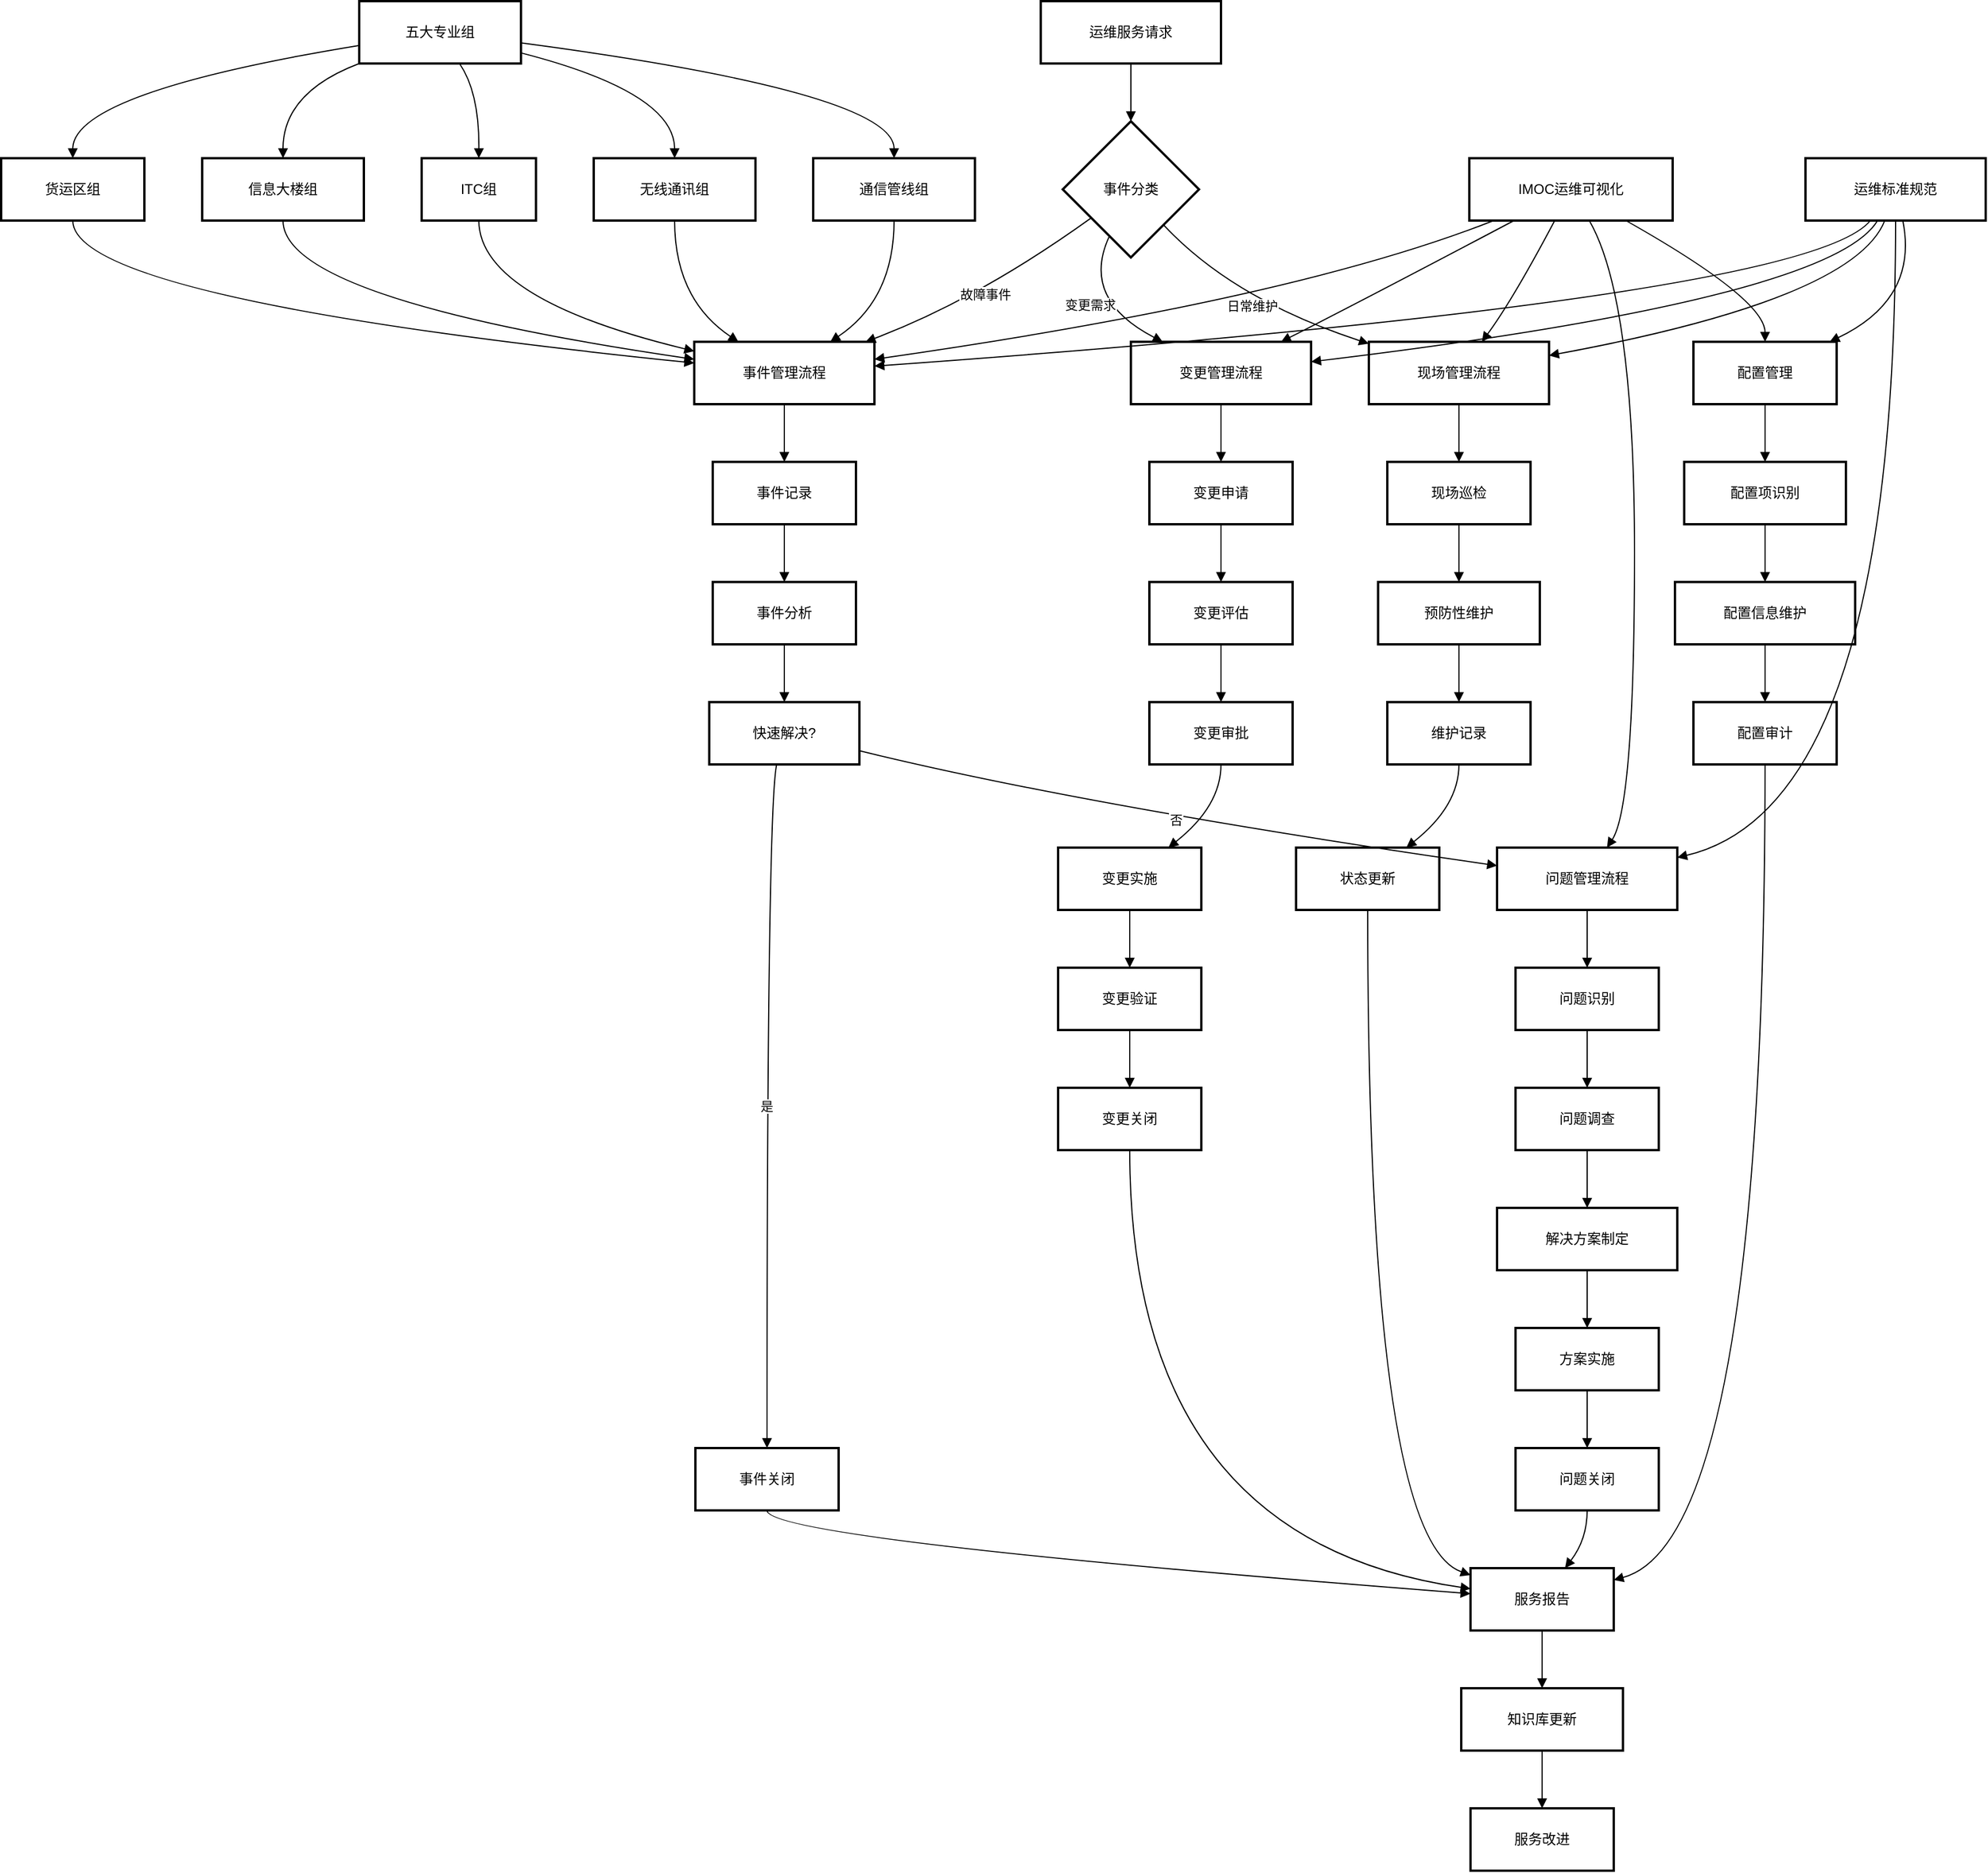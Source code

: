<mxfile version="28.1.0">
  <diagram name="第 1 页" id="DILFKPeZW6VBNe2MMAgT">
    <mxGraphModel dx="1066" dy="705" grid="1" gridSize="10" guides="1" tooltips="1" connect="1" arrows="1" fold="1" page="1" pageScale="1" pageWidth="827" pageHeight="1169" math="0" shadow="0">
      <root>
        <mxCell id="0" />
        <mxCell id="1" parent="0" />
        <mxCell id="h45MkuibeSGPcNOXhlWu-1" value="运维服务请求" style="whiteSpace=wrap;strokeWidth=2;" parent="1" vertex="1">
          <mxGeometry x="920" y="20" width="156" height="54" as="geometry" />
        </mxCell>
        <mxCell id="h45MkuibeSGPcNOXhlWu-2" value="事件分类" style="rhombus;strokeWidth=2;whiteSpace=wrap;" parent="1" vertex="1">
          <mxGeometry x="939" y="124" width="118" height="118" as="geometry" />
        </mxCell>
        <mxCell id="h45MkuibeSGPcNOXhlWu-3" value="事件管理流程" style="whiteSpace=wrap;strokeWidth=2;" parent="1" vertex="1">
          <mxGeometry x="620" y="315" width="156" height="54" as="geometry" />
        </mxCell>
        <mxCell id="h45MkuibeSGPcNOXhlWu-4" value="变更管理流程" style="whiteSpace=wrap;strokeWidth=2;" parent="1" vertex="1">
          <mxGeometry x="998" y="315" width="156" height="54" as="geometry" />
        </mxCell>
        <mxCell id="h45MkuibeSGPcNOXhlWu-5" value="现场管理流程" style="whiteSpace=wrap;strokeWidth=2;" parent="1" vertex="1">
          <mxGeometry x="1204" y="315" width="156" height="54" as="geometry" />
        </mxCell>
        <mxCell id="h45MkuibeSGPcNOXhlWu-6" value="事件记录" style="whiteSpace=wrap;strokeWidth=2;" parent="1" vertex="1">
          <mxGeometry x="636" y="419" width="124" height="54" as="geometry" />
        </mxCell>
        <mxCell id="h45MkuibeSGPcNOXhlWu-7" value="事件分析" style="whiteSpace=wrap;strokeWidth=2;" parent="1" vertex="1">
          <mxGeometry x="636" y="523" width="124" height="54" as="geometry" />
        </mxCell>
        <mxCell id="h45MkuibeSGPcNOXhlWu-8" value="快速解决?" style="whiteSpace=wrap;strokeWidth=2;" parent="1" vertex="1">
          <mxGeometry x="633" y="627" width="130" height="54" as="geometry" />
        </mxCell>
        <mxCell id="h45MkuibeSGPcNOXhlWu-9" value="事件关闭" style="whiteSpace=wrap;strokeWidth=2;" parent="1" vertex="1">
          <mxGeometry x="621" y="1273" width="124" height="54" as="geometry" />
        </mxCell>
        <mxCell id="h45MkuibeSGPcNOXhlWu-10" value="问题管理流程" style="whiteSpace=wrap;strokeWidth=2;" parent="1" vertex="1">
          <mxGeometry x="1315" y="753" width="156" height="54" as="geometry" />
        </mxCell>
        <mxCell id="h45MkuibeSGPcNOXhlWu-11" value="问题识别" style="whiteSpace=wrap;strokeWidth=2;" parent="1" vertex="1">
          <mxGeometry x="1331" y="857" width="124" height="54" as="geometry" />
        </mxCell>
        <mxCell id="h45MkuibeSGPcNOXhlWu-12" value="问题调查" style="whiteSpace=wrap;strokeWidth=2;" parent="1" vertex="1">
          <mxGeometry x="1331" y="961" width="124" height="54" as="geometry" />
        </mxCell>
        <mxCell id="h45MkuibeSGPcNOXhlWu-13" value="解决方案制定" style="whiteSpace=wrap;strokeWidth=2;" parent="1" vertex="1">
          <mxGeometry x="1315" y="1065" width="156" height="54" as="geometry" />
        </mxCell>
        <mxCell id="h45MkuibeSGPcNOXhlWu-14" value="方案实施" style="whiteSpace=wrap;strokeWidth=2;" parent="1" vertex="1">
          <mxGeometry x="1331" y="1169" width="124" height="54" as="geometry" />
        </mxCell>
        <mxCell id="h45MkuibeSGPcNOXhlWu-15" value="问题关闭" style="whiteSpace=wrap;strokeWidth=2;" parent="1" vertex="1">
          <mxGeometry x="1331" y="1273" width="124" height="54" as="geometry" />
        </mxCell>
        <mxCell id="h45MkuibeSGPcNOXhlWu-16" value="变更申请" style="whiteSpace=wrap;strokeWidth=2;" parent="1" vertex="1">
          <mxGeometry x="1014" y="419" width="124" height="54" as="geometry" />
        </mxCell>
        <mxCell id="h45MkuibeSGPcNOXhlWu-17" value="变更评估" style="whiteSpace=wrap;strokeWidth=2;" parent="1" vertex="1">
          <mxGeometry x="1014" y="523" width="124" height="54" as="geometry" />
        </mxCell>
        <mxCell id="h45MkuibeSGPcNOXhlWu-18" value="变更审批" style="whiteSpace=wrap;strokeWidth=2;" parent="1" vertex="1">
          <mxGeometry x="1014" y="627" width="124" height="54" as="geometry" />
        </mxCell>
        <mxCell id="h45MkuibeSGPcNOXhlWu-19" value="变更实施" style="whiteSpace=wrap;strokeWidth=2;" parent="1" vertex="1">
          <mxGeometry x="935" y="753" width="124" height="54" as="geometry" />
        </mxCell>
        <mxCell id="h45MkuibeSGPcNOXhlWu-20" value="变更验证" style="whiteSpace=wrap;strokeWidth=2;" parent="1" vertex="1">
          <mxGeometry x="935" y="857" width="124" height="54" as="geometry" />
        </mxCell>
        <mxCell id="h45MkuibeSGPcNOXhlWu-21" value="变更关闭" style="whiteSpace=wrap;strokeWidth=2;" parent="1" vertex="1">
          <mxGeometry x="935" y="961" width="124" height="54" as="geometry" />
        </mxCell>
        <mxCell id="h45MkuibeSGPcNOXhlWu-22" value="现场巡检" style="whiteSpace=wrap;strokeWidth=2;" parent="1" vertex="1">
          <mxGeometry x="1220" y="419" width="124" height="54" as="geometry" />
        </mxCell>
        <mxCell id="h45MkuibeSGPcNOXhlWu-23" value="预防性维护" style="whiteSpace=wrap;strokeWidth=2;" parent="1" vertex="1">
          <mxGeometry x="1212" y="523" width="140" height="54" as="geometry" />
        </mxCell>
        <mxCell id="h45MkuibeSGPcNOXhlWu-24" value="维护记录" style="whiteSpace=wrap;strokeWidth=2;" parent="1" vertex="1">
          <mxGeometry x="1220" y="627" width="124" height="54" as="geometry" />
        </mxCell>
        <mxCell id="h45MkuibeSGPcNOXhlWu-25" value="状态更新" style="whiteSpace=wrap;strokeWidth=2;" parent="1" vertex="1">
          <mxGeometry x="1141" y="753" width="124" height="54" as="geometry" />
        </mxCell>
        <mxCell id="h45MkuibeSGPcNOXhlWu-26" value="配置管理" style="whiteSpace=wrap;strokeWidth=2;" parent="1" vertex="1">
          <mxGeometry x="1485" y="315" width="124" height="54" as="geometry" />
        </mxCell>
        <mxCell id="h45MkuibeSGPcNOXhlWu-27" value="配置项识别" style="whiteSpace=wrap;strokeWidth=2;" parent="1" vertex="1">
          <mxGeometry x="1477" y="419" width="140" height="54" as="geometry" />
        </mxCell>
        <mxCell id="h45MkuibeSGPcNOXhlWu-28" value="配置信息维护" style="whiteSpace=wrap;strokeWidth=2;" parent="1" vertex="1">
          <mxGeometry x="1469" y="523" width="156" height="54" as="geometry" />
        </mxCell>
        <mxCell id="h45MkuibeSGPcNOXhlWu-29" value="配置审计" style="whiteSpace=wrap;strokeWidth=2;" parent="1" vertex="1">
          <mxGeometry x="1485" y="627" width="124" height="54" as="geometry" />
        </mxCell>
        <mxCell id="h45MkuibeSGPcNOXhlWu-30" value="服务报告" style="whiteSpace=wrap;strokeWidth=2;" parent="1" vertex="1">
          <mxGeometry x="1292" y="1377" width="124" height="54" as="geometry" />
        </mxCell>
        <mxCell id="h45MkuibeSGPcNOXhlWu-31" value="知识库更新" style="whiteSpace=wrap;strokeWidth=2;" parent="1" vertex="1">
          <mxGeometry x="1284" y="1481" width="140" height="54" as="geometry" />
        </mxCell>
        <mxCell id="h45MkuibeSGPcNOXhlWu-32" value="服务改进" style="whiteSpace=wrap;strokeWidth=2;" parent="1" vertex="1">
          <mxGeometry x="1292" y="1585" width="124" height="54" as="geometry" />
        </mxCell>
        <mxCell id="h45MkuibeSGPcNOXhlWu-33" value="五大专业组" style="whiteSpace=wrap;strokeWidth=2;" parent="1" vertex="1">
          <mxGeometry x="330" y="20" width="140" height="54" as="geometry" />
        </mxCell>
        <mxCell id="h45MkuibeSGPcNOXhlWu-34" value="货运区组" style="whiteSpace=wrap;strokeWidth=2;" parent="1" vertex="1">
          <mxGeometry x="20" y="156" width="124" height="54" as="geometry" />
        </mxCell>
        <mxCell id="h45MkuibeSGPcNOXhlWu-35" value="信息大楼组" style="whiteSpace=wrap;strokeWidth=2;" parent="1" vertex="1">
          <mxGeometry x="194" y="156" width="140" height="54" as="geometry" />
        </mxCell>
        <mxCell id="h45MkuibeSGPcNOXhlWu-36" value="ITC组" style="whiteSpace=wrap;strokeWidth=2;" parent="1" vertex="1">
          <mxGeometry x="384" y="156" width="99" height="54" as="geometry" />
        </mxCell>
        <mxCell id="h45MkuibeSGPcNOXhlWu-37" value="无线通讯组" style="whiteSpace=wrap;strokeWidth=2;" parent="1" vertex="1">
          <mxGeometry x="533" y="156" width="140" height="54" as="geometry" />
        </mxCell>
        <mxCell id="h45MkuibeSGPcNOXhlWu-38" value="通信管线组" style="whiteSpace=wrap;strokeWidth=2;" parent="1" vertex="1">
          <mxGeometry x="723" y="156" width="140" height="54" as="geometry" />
        </mxCell>
        <mxCell id="h45MkuibeSGPcNOXhlWu-39" value="IMOC运维可视化" style="whiteSpace=wrap;strokeWidth=2;" parent="1" vertex="1">
          <mxGeometry x="1291" y="156" width="176" height="54" as="geometry" />
        </mxCell>
        <mxCell id="h45MkuibeSGPcNOXhlWu-40" value="运维标准规范" style="whiteSpace=wrap;strokeWidth=2;" parent="1" vertex="1">
          <mxGeometry x="1582" y="156" width="156" height="54" as="geometry" />
        </mxCell>
        <mxCell id="h45MkuibeSGPcNOXhlWu-41" value="" style="curved=1;startArrow=none;endArrow=block;exitX=0.5;exitY=1;entryX=0.5;entryY=0;rounded=0;" parent="1" source="h45MkuibeSGPcNOXhlWu-1" target="h45MkuibeSGPcNOXhlWu-2" edge="1">
          <mxGeometry relative="1" as="geometry">
            <Array as="points" />
          </mxGeometry>
        </mxCell>
        <mxCell id="h45MkuibeSGPcNOXhlWu-42" value="故障事件" style="curved=1;startArrow=none;endArrow=block;exitX=0;exitY=0.86;entryX=0.96;entryY=-0.01;rounded=0;" parent="1" source="h45MkuibeSGPcNOXhlWu-2" target="h45MkuibeSGPcNOXhlWu-3" edge="1">
          <mxGeometry relative="1" as="geometry">
            <Array as="points">
              <mxPoint x="866" y="278" />
            </Array>
          </mxGeometry>
        </mxCell>
        <mxCell id="h45MkuibeSGPcNOXhlWu-43" value="变更需求" style="curved=1;startArrow=none;endArrow=block;exitX=0.27;exitY=1;entryX=0.17;entryY=-0.01;rounded=0;" parent="1" source="h45MkuibeSGPcNOXhlWu-2" target="h45MkuibeSGPcNOXhlWu-4" edge="1">
          <mxGeometry relative="1" as="geometry">
            <Array as="points">
              <mxPoint x="954" y="278" />
            </Array>
          </mxGeometry>
        </mxCell>
        <mxCell id="h45MkuibeSGPcNOXhlWu-44" value="日常维护" style="curved=1;startArrow=none;endArrow=block;exitX=0.96;exitY=1;entryX=0;entryY=0.03;rounded=0;" parent="1" source="h45MkuibeSGPcNOXhlWu-2" target="h45MkuibeSGPcNOXhlWu-5" edge="1">
          <mxGeometry relative="1" as="geometry">
            <Array as="points">
              <mxPoint x="1086" y="278" />
            </Array>
          </mxGeometry>
        </mxCell>
        <mxCell id="h45MkuibeSGPcNOXhlWu-45" value="" style="curved=1;startArrow=none;endArrow=block;exitX=0.5;exitY=0.99;entryX=0.5;entryY=-0.01;rounded=0;" parent="1" source="h45MkuibeSGPcNOXhlWu-3" target="h45MkuibeSGPcNOXhlWu-6" edge="1">
          <mxGeometry relative="1" as="geometry">
            <Array as="points" />
          </mxGeometry>
        </mxCell>
        <mxCell id="h45MkuibeSGPcNOXhlWu-46" value="" style="curved=1;startArrow=none;endArrow=block;exitX=0.5;exitY=0.99;entryX=0.5;entryY=-0.01;rounded=0;" parent="1" source="h45MkuibeSGPcNOXhlWu-6" target="h45MkuibeSGPcNOXhlWu-7" edge="1">
          <mxGeometry relative="1" as="geometry">
            <Array as="points" />
          </mxGeometry>
        </mxCell>
        <mxCell id="h45MkuibeSGPcNOXhlWu-47" value="" style="curved=1;startArrow=none;endArrow=block;exitX=0.5;exitY=0.99;entryX=0.5;entryY=-0.01;rounded=0;" parent="1" source="h45MkuibeSGPcNOXhlWu-7" target="h45MkuibeSGPcNOXhlWu-8" edge="1">
          <mxGeometry relative="1" as="geometry">
            <Array as="points" />
          </mxGeometry>
        </mxCell>
        <mxCell id="h45MkuibeSGPcNOXhlWu-48" value="是" style="curved=1;startArrow=none;endArrow=block;exitX=0.45;exitY=0.99;entryX=0.5;entryY=0;rounded=0;" parent="1" source="h45MkuibeSGPcNOXhlWu-8" target="h45MkuibeSGPcNOXhlWu-9" edge="1">
          <mxGeometry relative="1" as="geometry">
            <Array as="points">
              <mxPoint x="683" y="717" />
            </Array>
          </mxGeometry>
        </mxCell>
        <mxCell id="h45MkuibeSGPcNOXhlWu-49" value="否" style="curved=1;startArrow=none;endArrow=block;exitX=1;exitY=0.78;entryX=0;entryY=0.29;rounded=0;" parent="1" source="h45MkuibeSGPcNOXhlWu-8" target="h45MkuibeSGPcNOXhlWu-10" edge="1">
          <mxGeometry relative="1" as="geometry">
            <Array as="points">
              <mxPoint x="958" y="717" />
            </Array>
          </mxGeometry>
        </mxCell>
        <mxCell id="h45MkuibeSGPcNOXhlWu-50" value="" style="curved=1;startArrow=none;endArrow=block;exitX=0.5;exitY=1;entryX=0.5;entryY=0;rounded=0;" parent="1" source="h45MkuibeSGPcNOXhlWu-10" target="h45MkuibeSGPcNOXhlWu-11" edge="1">
          <mxGeometry relative="1" as="geometry">
            <Array as="points" />
          </mxGeometry>
        </mxCell>
        <mxCell id="h45MkuibeSGPcNOXhlWu-51" value="" style="curved=1;startArrow=none;endArrow=block;exitX=0.5;exitY=1;entryX=0.5;entryY=0;rounded=0;" parent="1" source="h45MkuibeSGPcNOXhlWu-11" target="h45MkuibeSGPcNOXhlWu-12" edge="1">
          <mxGeometry relative="1" as="geometry">
            <Array as="points" />
          </mxGeometry>
        </mxCell>
        <mxCell id="h45MkuibeSGPcNOXhlWu-52" value="" style="curved=1;startArrow=none;endArrow=block;exitX=0.5;exitY=1;entryX=0.5;entryY=0;rounded=0;" parent="1" source="h45MkuibeSGPcNOXhlWu-12" target="h45MkuibeSGPcNOXhlWu-13" edge="1">
          <mxGeometry relative="1" as="geometry">
            <Array as="points" />
          </mxGeometry>
        </mxCell>
        <mxCell id="h45MkuibeSGPcNOXhlWu-53" value="" style="curved=1;startArrow=none;endArrow=block;exitX=0.5;exitY=1;entryX=0.5;entryY=0;rounded=0;" parent="1" source="h45MkuibeSGPcNOXhlWu-13" target="h45MkuibeSGPcNOXhlWu-14" edge="1">
          <mxGeometry relative="1" as="geometry">
            <Array as="points" />
          </mxGeometry>
        </mxCell>
        <mxCell id="h45MkuibeSGPcNOXhlWu-54" value="" style="curved=1;startArrow=none;endArrow=block;exitX=0.5;exitY=1;entryX=0.5;entryY=0;rounded=0;" parent="1" source="h45MkuibeSGPcNOXhlWu-14" target="h45MkuibeSGPcNOXhlWu-15" edge="1">
          <mxGeometry relative="1" as="geometry">
            <Array as="points" />
          </mxGeometry>
        </mxCell>
        <mxCell id="h45MkuibeSGPcNOXhlWu-55" value="" style="curved=1;startArrow=none;endArrow=block;exitX=0.5;exitY=0.99;entryX=0.5;entryY=-0.01;rounded=0;" parent="1" source="h45MkuibeSGPcNOXhlWu-4" target="h45MkuibeSGPcNOXhlWu-16" edge="1">
          <mxGeometry relative="1" as="geometry">
            <Array as="points" />
          </mxGeometry>
        </mxCell>
        <mxCell id="h45MkuibeSGPcNOXhlWu-56" value="" style="curved=1;startArrow=none;endArrow=block;exitX=0.5;exitY=0.99;entryX=0.5;entryY=-0.01;rounded=0;" parent="1" source="h45MkuibeSGPcNOXhlWu-16" target="h45MkuibeSGPcNOXhlWu-17" edge="1">
          <mxGeometry relative="1" as="geometry">
            <Array as="points" />
          </mxGeometry>
        </mxCell>
        <mxCell id="h45MkuibeSGPcNOXhlWu-57" value="" style="curved=1;startArrow=none;endArrow=block;exitX=0.5;exitY=0.99;entryX=0.5;entryY=-0.01;rounded=0;" parent="1" source="h45MkuibeSGPcNOXhlWu-17" target="h45MkuibeSGPcNOXhlWu-18" edge="1">
          <mxGeometry relative="1" as="geometry">
            <Array as="points" />
          </mxGeometry>
        </mxCell>
        <mxCell id="h45MkuibeSGPcNOXhlWu-58" value="" style="curved=1;startArrow=none;endArrow=block;exitX=0.5;exitY=0.99;entryX=0.77;entryY=0;rounded=0;" parent="1" source="h45MkuibeSGPcNOXhlWu-18" target="h45MkuibeSGPcNOXhlWu-19" edge="1">
          <mxGeometry relative="1" as="geometry">
            <Array as="points">
              <mxPoint x="1076" y="717" />
            </Array>
          </mxGeometry>
        </mxCell>
        <mxCell id="h45MkuibeSGPcNOXhlWu-59" value="" style="curved=1;startArrow=none;endArrow=block;exitX=0.5;exitY=1;entryX=0.5;entryY=0;rounded=0;" parent="1" source="h45MkuibeSGPcNOXhlWu-19" target="h45MkuibeSGPcNOXhlWu-20" edge="1">
          <mxGeometry relative="1" as="geometry">
            <Array as="points" />
          </mxGeometry>
        </mxCell>
        <mxCell id="h45MkuibeSGPcNOXhlWu-60" value="" style="curved=1;startArrow=none;endArrow=block;exitX=0.5;exitY=1;entryX=0.5;entryY=0;rounded=0;" parent="1" source="h45MkuibeSGPcNOXhlWu-20" target="h45MkuibeSGPcNOXhlWu-21" edge="1">
          <mxGeometry relative="1" as="geometry">
            <Array as="points" />
          </mxGeometry>
        </mxCell>
        <mxCell id="h45MkuibeSGPcNOXhlWu-61" value="" style="curved=1;startArrow=none;endArrow=block;exitX=0.5;exitY=0.99;entryX=0.5;entryY=-0.01;rounded=0;" parent="1" source="h45MkuibeSGPcNOXhlWu-5" target="h45MkuibeSGPcNOXhlWu-22" edge="1">
          <mxGeometry relative="1" as="geometry">
            <Array as="points" />
          </mxGeometry>
        </mxCell>
        <mxCell id="h45MkuibeSGPcNOXhlWu-62" value="" style="curved=1;startArrow=none;endArrow=block;exitX=0.5;exitY=0.99;entryX=0.5;entryY=-0.01;rounded=0;" parent="1" source="h45MkuibeSGPcNOXhlWu-22" target="h45MkuibeSGPcNOXhlWu-23" edge="1">
          <mxGeometry relative="1" as="geometry">
            <Array as="points" />
          </mxGeometry>
        </mxCell>
        <mxCell id="h45MkuibeSGPcNOXhlWu-63" value="" style="curved=1;startArrow=none;endArrow=block;exitX=0.5;exitY=0.99;entryX=0.5;entryY=-0.01;rounded=0;" parent="1" source="h45MkuibeSGPcNOXhlWu-23" target="h45MkuibeSGPcNOXhlWu-24" edge="1">
          <mxGeometry relative="1" as="geometry">
            <Array as="points" />
          </mxGeometry>
        </mxCell>
        <mxCell id="h45MkuibeSGPcNOXhlWu-64" value="" style="curved=1;startArrow=none;endArrow=block;exitX=0.5;exitY=0.99;entryX=0.77;entryY=0;rounded=0;" parent="1" source="h45MkuibeSGPcNOXhlWu-24" target="h45MkuibeSGPcNOXhlWu-25" edge="1">
          <mxGeometry relative="1" as="geometry">
            <Array as="points">
              <mxPoint x="1282" y="717" />
            </Array>
          </mxGeometry>
        </mxCell>
        <mxCell id="h45MkuibeSGPcNOXhlWu-65" value="" style="curved=1;startArrow=none;endArrow=block;exitX=0.5;exitY=0.99;entryX=0.5;entryY=-0.01;rounded=0;" parent="1" source="h45MkuibeSGPcNOXhlWu-26" target="h45MkuibeSGPcNOXhlWu-27" edge="1">
          <mxGeometry relative="1" as="geometry">
            <Array as="points" />
          </mxGeometry>
        </mxCell>
        <mxCell id="h45MkuibeSGPcNOXhlWu-66" value="" style="curved=1;startArrow=none;endArrow=block;exitX=0.5;exitY=0.99;entryX=0.5;entryY=-0.01;rounded=0;" parent="1" source="h45MkuibeSGPcNOXhlWu-27" target="h45MkuibeSGPcNOXhlWu-28" edge="1">
          <mxGeometry relative="1" as="geometry">
            <Array as="points" />
          </mxGeometry>
        </mxCell>
        <mxCell id="h45MkuibeSGPcNOXhlWu-67" value="" style="curved=1;startArrow=none;endArrow=block;exitX=0.5;exitY=0.99;entryX=0.5;entryY=-0.01;rounded=0;" parent="1" source="h45MkuibeSGPcNOXhlWu-28" target="h45MkuibeSGPcNOXhlWu-29" edge="1">
          <mxGeometry relative="1" as="geometry">
            <Array as="points" />
          </mxGeometry>
        </mxCell>
        <mxCell id="h45MkuibeSGPcNOXhlWu-68" value="" style="curved=1;startArrow=none;endArrow=block;exitX=0.5;exitY=1;entryX=0;entryY=0.41;rounded=0;" parent="1" source="h45MkuibeSGPcNOXhlWu-9" target="h45MkuibeSGPcNOXhlWu-30" edge="1">
          <mxGeometry relative="1" as="geometry">
            <Array as="points">
              <mxPoint x="683" y="1352" />
            </Array>
          </mxGeometry>
        </mxCell>
        <mxCell id="h45MkuibeSGPcNOXhlWu-69" value="" style="curved=1;startArrow=none;endArrow=block;exitX=0.5;exitY=1;entryX=0.66;entryY=0;rounded=0;" parent="1" source="h45MkuibeSGPcNOXhlWu-15" target="h45MkuibeSGPcNOXhlWu-30" edge="1">
          <mxGeometry relative="1" as="geometry">
            <Array as="points">
              <mxPoint x="1393" y="1352" />
            </Array>
          </mxGeometry>
        </mxCell>
        <mxCell id="h45MkuibeSGPcNOXhlWu-70" value="" style="curved=1;startArrow=none;endArrow=block;exitX=0.5;exitY=1;entryX=0;entryY=0.33;rounded=0;" parent="1" source="h45MkuibeSGPcNOXhlWu-21" target="h45MkuibeSGPcNOXhlWu-30" edge="1">
          <mxGeometry relative="1" as="geometry">
            <Array as="points">
              <mxPoint x="997" y="1352" />
            </Array>
          </mxGeometry>
        </mxCell>
        <mxCell id="h45MkuibeSGPcNOXhlWu-71" value="" style="curved=1;startArrow=none;endArrow=block;exitX=0.5;exitY=1;entryX=0;entryY=0.11;rounded=0;" parent="1" source="h45MkuibeSGPcNOXhlWu-25" target="h45MkuibeSGPcNOXhlWu-30" edge="1">
          <mxGeometry relative="1" as="geometry">
            <Array as="points">
              <mxPoint x="1203" y="1352" />
            </Array>
          </mxGeometry>
        </mxCell>
        <mxCell id="h45MkuibeSGPcNOXhlWu-72" value="" style="curved=1;startArrow=none;endArrow=block;exitX=0.5;exitY=0.99;entryX=1;entryY=0.19;rounded=0;" parent="1" source="h45MkuibeSGPcNOXhlWu-29" target="h45MkuibeSGPcNOXhlWu-30" edge="1">
          <mxGeometry relative="1" as="geometry">
            <Array as="points">
              <mxPoint x="1547" y="1352" />
            </Array>
          </mxGeometry>
        </mxCell>
        <mxCell id="h45MkuibeSGPcNOXhlWu-73" value="" style="curved=1;startArrow=none;endArrow=block;exitX=0.5;exitY=1;entryX=0.5;entryY=0;rounded=0;" parent="1" source="h45MkuibeSGPcNOXhlWu-30" target="h45MkuibeSGPcNOXhlWu-31" edge="1">
          <mxGeometry relative="1" as="geometry">
            <Array as="points" />
          </mxGeometry>
        </mxCell>
        <mxCell id="h45MkuibeSGPcNOXhlWu-74" value="" style="curved=1;startArrow=none;endArrow=block;exitX=0.5;exitY=1;entryX=0.5;entryY=0;rounded=0;" parent="1" source="h45MkuibeSGPcNOXhlWu-31" target="h45MkuibeSGPcNOXhlWu-32" edge="1">
          <mxGeometry relative="1" as="geometry">
            <Array as="points" />
          </mxGeometry>
        </mxCell>
        <mxCell id="h45MkuibeSGPcNOXhlWu-75" value="" style="curved=1;startArrow=none;endArrow=block;exitX=0;exitY=0.71;entryX=0.5;entryY=0;rounded=0;" parent="1" source="h45MkuibeSGPcNOXhlWu-33" target="h45MkuibeSGPcNOXhlWu-34" edge="1">
          <mxGeometry relative="1" as="geometry">
            <Array as="points">
              <mxPoint x="82" y="99" />
            </Array>
          </mxGeometry>
        </mxCell>
        <mxCell id="h45MkuibeSGPcNOXhlWu-76" value="" style="curved=1;startArrow=none;endArrow=block;exitX=0;exitY=1;entryX=0.5;entryY=0;rounded=0;" parent="1" source="h45MkuibeSGPcNOXhlWu-33" target="h45MkuibeSGPcNOXhlWu-35" edge="1">
          <mxGeometry relative="1" as="geometry">
            <Array as="points">
              <mxPoint x="264" y="99" />
            </Array>
          </mxGeometry>
        </mxCell>
        <mxCell id="h45MkuibeSGPcNOXhlWu-77" value="" style="curved=1;startArrow=none;endArrow=block;exitX=0.62;exitY=1;entryX=0.5;entryY=0;rounded=0;" parent="1" source="h45MkuibeSGPcNOXhlWu-33" target="h45MkuibeSGPcNOXhlWu-36" edge="1">
          <mxGeometry relative="1" as="geometry">
            <Array as="points">
              <mxPoint x="434" y="99" />
            </Array>
          </mxGeometry>
        </mxCell>
        <mxCell id="h45MkuibeSGPcNOXhlWu-78" value="" style="curved=1;startArrow=none;endArrow=block;exitX=1;exitY=0.83;entryX=0.5;entryY=0;rounded=0;" parent="1" source="h45MkuibeSGPcNOXhlWu-33" target="h45MkuibeSGPcNOXhlWu-37" edge="1">
          <mxGeometry relative="1" as="geometry">
            <Array as="points">
              <mxPoint x="603" y="99" />
            </Array>
          </mxGeometry>
        </mxCell>
        <mxCell id="h45MkuibeSGPcNOXhlWu-79" value="" style="curved=1;startArrow=none;endArrow=block;exitX=1;exitY=0.67;entryX=0.5;entryY=0;rounded=0;" parent="1" source="h45MkuibeSGPcNOXhlWu-33" target="h45MkuibeSGPcNOXhlWu-38" edge="1">
          <mxGeometry relative="1" as="geometry">
            <Array as="points">
              <mxPoint x="793" y="99" />
            </Array>
          </mxGeometry>
        </mxCell>
        <mxCell id="h45MkuibeSGPcNOXhlWu-80" value="" style="curved=1;startArrow=none;endArrow=block;exitX=0.5;exitY=1;entryX=0;entryY=0.34;rounded=0;" parent="1" source="h45MkuibeSGPcNOXhlWu-34" target="h45MkuibeSGPcNOXhlWu-3" edge="1">
          <mxGeometry relative="1" as="geometry">
            <Array as="points">
              <mxPoint x="82" y="278" />
            </Array>
          </mxGeometry>
        </mxCell>
        <mxCell id="h45MkuibeSGPcNOXhlWu-81" value="" style="curved=1;startArrow=none;endArrow=block;exitX=0.5;exitY=1;entryX=0;entryY=0.28;rounded=0;" parent="1" source="h45MkuibeSGPcNOXhlWu-35" target="h45MkuibeSGPcNOXhlWu-3" edge="1">
          <mxGeometry relative="1" as="geometry">
            <Array as="points">
              <mxPoint x="264" y="278" />
            </Array>
          </mxGeometry>
        </mxCell>
        <mxCell id="h45MkuibeSGPcNOXhlWu-82" value="" style="curved=1;startArrow=none;endArrow=block;exitX=0.5;exitY=1;entryX=0;entryY=0.15;rounded=0;" parent="1" source="h45MkuibeSGPcNOXhlWu-36" target="h45MkuibeSGPcNOXhlWu-3" edge="1">
          <mxGeometry relative="1" as="geometry">
            <Array as="points">
              <mxPoint x="434" y="278" />
            </Array>
          </mxGeometry>
        </mxCell>
        <mxCell id="h45MkuibeSGPcNOXhlWu-83" value="" style="curved=1;startArrow=none;endArrow=block;exitX=0.5;exitY=1;entryX=0.24;entryY=-0.01;rounded=0;" parent="1" source="h45MkuibeSGPcNOXhlWu-37" target="h45MkuibeSGPcNOXhlWu-3" edge="1">
          <mxGeometry relative="1" as="geometry">
            <Array as="points">
              <mxPoint x="603" y="278" />
            </Array>
          </mxGeometry>
        </mxCell>
        <mxCell id="h45MkuibeSGPcNOXhlWu-84" value="" style="curved=1;startArrow=none;endArrow=block;exitX=0.5;exitY=1;entryX=0.76;entryY=-0.01;rounded=0;" parent="1" source="h45MkuibeSGPcNOXhlWu-38" target="h45MkuibeSGPcNOXhlWu-3" edge="1">
          <mxGeometry relative="1" as="geometry">
            <Array as="points">
              <mxPoint x="793" y="278" />
            </Array>
          </mxGeometry>
        </mxCell>
        <mxCell id="h45MkuibeSGPcNOXhlWu-85" value="" style="curved=1;startArrow=none;endArrow=block;exitX=0.12;exitY=1;entryX=1;entryY=0.28;rounded=0;" parent="1" source="h45MkuibeSGPcNOXhlWu-39" target="h45MkuibeSGPcNOXhlWu-3" edge="1">
          <mxGeometry relative="1" as="geometry">
            <Array as="points">
              <mxPoint x="1140" y="278" />
            </Array>
          </mxGeometry>
        </mxCell>
        <mxCell id="h45MkuibeSGPcNOXhlWu-86" value="" style="curved=1;startArrow=none;endArrow=block;exitX=0.22;exitY=1;entryX=0.84;entryY=-0.01;rounded=0;" parent="1" source="h45MkuibeSGPcNOXhlWu-39" target="h45MkuibeSGPcNOXhlWu-4" edge="1">
          <mxGeometry relative="1" as="geometry">
            <Array as="points">
              <mxPoint x="1201" y="278" />
            </Array>
          </mxGeometry>
        </mxCell>
        <mxCell id="h45MkuibeSGPcNOXhlWu-87" value="" style="curved=1;startArrow=none;endArrow=block;exitX=0.42;exitY=1;entryX=0.63;entryY=-0.01;rounded=0;" parent="1" source="h45MkuibeSGPcNOXhlWu-39" target="h45MkuibeSGPcNOXhlWu-5" edge="1">
          <mxGeometry relative="1" as="geometry">
            <Array as="points">
              <mxPoint x="1329" y="278" />
            </Array>
          </mxGeometry>
        </mxCell>
        <mxCell id="h45MkuibeSGPcNOXhlWu-88" value="" style="curved=1;startArrow=none;endArrow=block;exitX=0.59;exitY=1;entryX=0.61;entryY=0;rounded=0;" parent="1" source="h45MkuibeSGPcNOXhlWu-39" target="h45MkuibeSGPcNOXhlWu-10" edge="1">
          <mxGeometry relative="1" as="geometry">
            <Array as="points">
              <mxPoint x="1434" y="278" />
              <mxPoint x="1434" y="717" />
            </Array>
          </mxGeometry>
        </mxCell>
        <mxCell id="h45MkuibeSGPcNOXhlWu-89" value="" style="curved=1;startArrow=none;endArrow=block;exitX=0.77;exitY=1;entryX=0.5;entryY=-0.01;rounded=0;" parent="1" source="h45MkuibeSGPcNOXhlWu-39" target="h45MkuibeSGPcNOXhlWu-26" edge="1">
          <mxGeometry relative="1" as="geometry">
            <Array as="points">
              <mxPoint x="1547" y="278" />
            </Array>
          </mxGeometry>
        </mxCell>
        <mxCell id="h45MkuibeSGPcNOXhlWu-90" value="" style="curved=1;startArrow=none;endArrow=block;exitX=0.36;exitY=1;entryX=1;entryY=0.39;rounded=0;" parent="1" source="h45MkuibeSGPcNOXhlWu-40" target="h45MkuibeSGPcNOXhlWu-3" edge="1">
          <mxGeometry relative="1" as="geometry">
            <Array as="points">
              <mxPoint x="1584" y="278" />
            </Array>
          </mxGeometry>
        </mxCell>
        <mxCell id="h45MkuibeSGPcNOXhlWu-91" value="" style="curved=1;startArrow=none;endArrow=block;exitX=0.4;exitY=1;entryX=1;entryY=0.32;rounded=0;" parent="1" source="h45MkuibeSGPcNOXhlWu-40" target="h45MkuibeSGPcNOXhlWu-4" edge="1">
          <mxGeometry relative="1" as="geometry">
            <Array as="points">
              <mxPoint x="1604" y="278" />
            </Array>
          </mxGeometry>
        </mxCell>
        <mxCell id="h45MkuibeSGPcNOXhlWu-92" value="" style="curved=1;startArrow=none;endArrow=block;exitX=0.44;exitY=1;entryX=1;entryY=0.22;rounded=0;" parent="1" source="h45MkuibeSGPcNOXhlWu-40" target="h45MkuibeSGPcNOXhlWu-5" edge="1">
          <mxGeometry relative="1" as="geometry">
            <Array as="points">
              <mxPoint x="1624" y="278" />
            </Array>
          </mxGeometry>
        </mxCell>
        <mxCell id="h45MkuibeSGPcNOXhlWu-93" value="" style="curved=1;startArrow=none;endArrow=block;exitX=0.5;exitY=1;entryX=1;entryY=0.16;rounded=0;" parent="1" source="h45MkuibeSGPcNOXhlWu-40" target="h45MkuibeSGPcNOXhlWu-10" edge="1">
          <mxGeometry relative="1" as="geometry">
            <Array as="points">
              <mxPoint x="1660" y="717" />
            </Array>
          </mxGeometry>
        </mxCell>
        <mxCell id="h45MkuibeSGPcNOXhlWu-94" value="" style="curved=1;startArrow=none;endArrow=block;exitX=0.54;exitY=1;entryX=0.96;entryY=-0.01;rounded=0;" parent="1" source="h45MkuibeSGPcNOXhlWu-40" target="h45MkuibeSGPcNOXhlWu-26" edge="1">
          <mxGeometry relative="1" as="geometry">
            <Array as="points">
              <mxPoint x="1680" y="278" />
            </Array>
          </mxGeometry>
        </mxCell>
      </root>
    </mxGraphModel>
  </diagram>
</mxfile>

